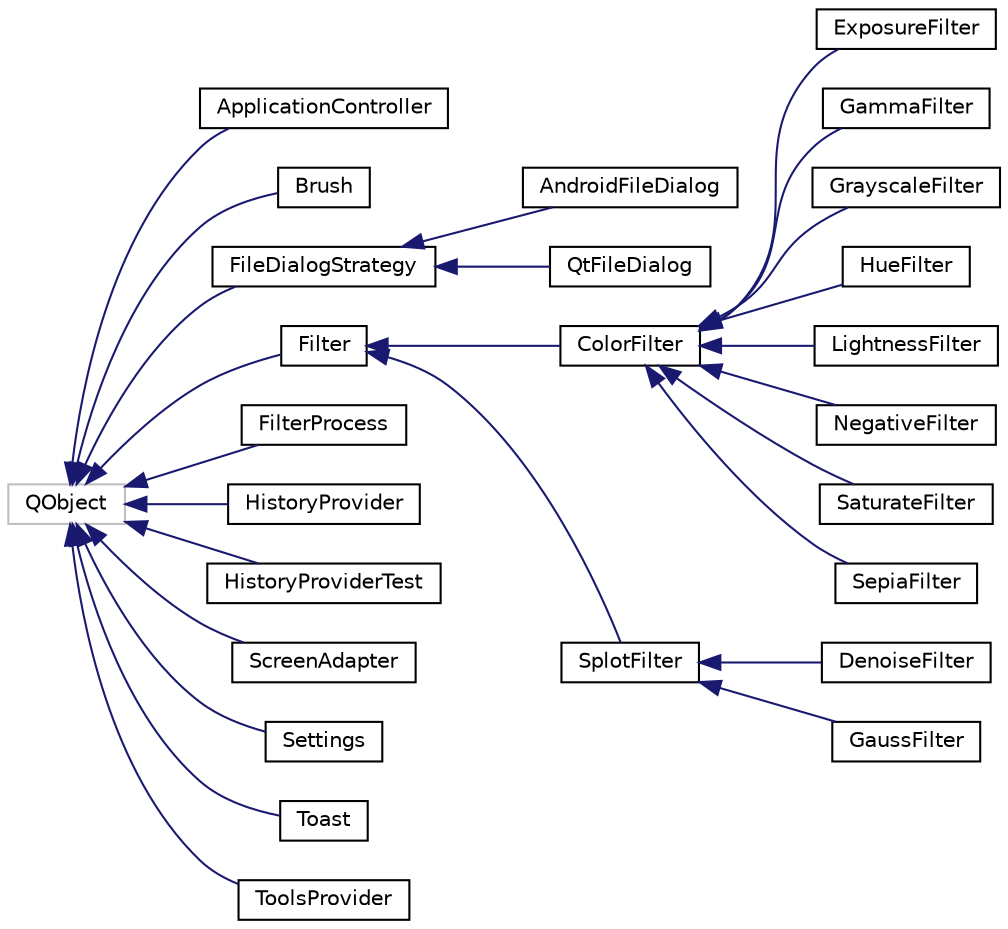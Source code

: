 digraph "Graphical Class Hierarchy"
{
  edge [fontname="Helvetica",fontsize="10",labelfontname="Helvetica",labelfontsize="10"];
  node [fontname="Helvetica",fontsize="10",shape=record];
  rankdir="LR";
  Node1 [label="QObject",height=0.2,width=0.4,color="grey75", fillcolor="white", style="filled"];
  Node1 -> Node2 [dir="back",color="midnightblue",fontsize="10",style="solid",fontname="Helvetica"];
  Node2 [label="ApplicationController",height=0.2,width=0.4,color="black", fillcolor="white", style="filled",URL="$class_application_controller.html"];
  Node1 -> Node3 [dir="back",color="midnightblue",fontsize="10",style="solid",fontname="Helvetica"];
  Node3 [label="Brush",height=0.2,width=0.4,color="black", fillcolor="white", style="filled",URL="$class_brush.html"];
  Node1 -> Node4 [dir="back",color="midnightblue",fontsize="10",style="solid",fontname="Helvetica"];
  Node4 [label="FileDialogStrategy",height=0.2,width=0.4,color="black", fillcolor="white", style="filled",URL="$class_file_dialog_strategy.html"];
  Node4 -> Node5 [dir="back",color="midnightblue",fontsize="10",style="solid",fontname="Helvetica"];
  Node5 [label="AndroidFileDialog",height=0.2,width=0.4,color="black", fillcolor="white", style="filled",URL="$class_android_file_dialog.html"];
  Node4 -> Node6 [dir="back",color="midnightblue",fontsize="10",style="solid",fontname="Helvetica"];
  Node6 [label="QtFileDialog",height=0.2,width=0.4,color="black", fillcolor="white", style="filled",URL="$class_qt_file_dialog.html"];
  Node1 -> Node7 [dir="back",color="midnightblue",fontsize="10",style="solid",fontname="Helvetica"];
  Node7 [label="Filter",height=0.2,width=0.4,color="black", fillcolor="white", style="filled",URL="$class_filter.html"];
  Node7 -> Node8 [dir="back",color="midnightblue",fontsize="10",style="solid",fontname="Helvetica"];
  Node8 [label="ColorFilter",height=0.2,width=0.4,color="black", fillcolor="white", style="filled",URL="$class_color_filter.html"];
  Node8 -> Node9 [dir="back",color="midnightblue",fontsize="10",style="solid",fontname="Helvetica"];
  Node9 [label="ExposureFilter",height=0.2,width=0.4,color="black", fillcolor="white", style="filled",URL="$class_exposure_filter.html"];
  Node8 -> Node10 [dir="back",color="midnightblue",fontsize="10",style="solid",fontname="Helvetica"];
  Node10 [label="GammaFilter",height=0.2,width=0.4,color="black", fillcolor="white", style="filled",URL="$class_gamma_filter.html"];
  Node8 -> Node11 [dir="back",color="midnightblue",fontsize="10",style="solid",fontname="Helvetica"];
  Node11 [label="GrayscaleFilter",height=0.2,width=0.4,color="black", fillcolor="white", style="filled",URL="$class_grayscale_filter.html"];
  Node8 -> Node12 [dir="back",color="midnightblue",fontsize="10",style="solid",fontname="Helvetica"];
  Node12 [label="HueFilter",height=0.2,width=0.4,color="black", fillcolor="white", style="filled",URL="$class_hue_filter.html"];
  Node8 -> Node13 [dir="back",color="midnightblue",fontsize="10",style="solid",fontname="Helvetica"];
  Node13 [label="LightnessFilter",height=0.2,width=0.4,color="black", fillcolor="white", style="filled",URL="$class_lightness_filter.html"];
  Node8 -> Node14 [dir="back",color="midnightblue",fontsize="10",style="solid",fontname="Helvetica"];
  Node14 [label="NegativeFilter",height=0.2,width=0.4,color="black", fillcolor="white", style="filled",URL="$class_negative_filter.html"];
  Node8 -> Node15 [dir="back",color="midnightblue",fontsize="10",style="solid",fontname="Helvetica"];
  Node15 [label="SaturateFilter",height=0.2,width=0.4,color="black", fillcolor="white", style="filled",URL="$class_saturate_filter.html"];
  Node8 -> Node16 [dir="back",color="midnightblue",fontsize="10",style="solid",fontname="Helvetica"];
  Node16 [label="SepiaFilter",height=0.2,width=0.4,color="black", fillcolor="white", style="filled",URL="$class_sepia_filter.html"];
  Node7 -> Node17 [dir="back",color="midnightblue",fontsize="10",style="solid",fontname="Helvetica"];
  Node17 [label="SplotFilter",height=0.2,width=0.4,color="black", fillcolor="white", style="filled",URL="$class_splot_filter.html"];
  Node17 -> Node18 [dir="back",color="midnightblue",fontsize="10",style="solid",fontname="Helvetica"];
  Node18 [label="DenoiseFilter",height=0.2,width=0.4,color="black", fillcolor="white", style="filled",URL="$class_denoise_filter.html"];
  Node17 -> Node19 [dir="back",color="midnightblue",fontsize="10",style="solid",fontname="Helvetica"];
  Node19 [label="GaussFilter",height=0.2,width=0.4,color="black", fillcolor="white", style="filled",URL="$class_gauss_filter.html"];
  Node1 -> Node20 [dir="back",color="midnightblue",fontsize="10",style="solid",fontname="Helvetica"];
  Node20 [label="FilterProcess",height=0.2,width=0.4,color="black", fillcolor="white", style="filled",URL="$class_filter_process.html"];
  Node1 -> Node21 [dir="back",color="midnightblue",fontsize="10",style="solid",fontname="Helvetica"];
  Node21 [label="HistoryProvider",height=0.2,width=0.4,color="black", fillcolor="white", style="filled",URL="$class_history_provider.html"];
  Node1 -> Node22 [dir="back",color="midnightblue",fontsize="10",style="solid",fontname="Helvetica"];
  Node22 [label="HistoryProviderTest",height=0.2,width=0.4,color="black", fillcolor="white", style="filled",URL="$class_history_provider_test.html"];
  Node1 -> Node23 [dir="back",color="midnightblue",fontsize="10",style="solid",fontname="Helvetica"];
  Node23 [label="ScreenAdapter",height=0.2,width=0.4,color="black", fillcolor="white", style="filled",URL="$class_screen_adapter.html"];
  Node1 -> Node24 [dir="back",color="midnightblue",fontsize="10",style="solid",fontname="Helvetica"];
  Node24 [label="Settings",height=0.2,width=0.4,color="black", fillcolor="white", style="filled",URL="$class_settings.html"];
  Node1 -> Node25 [dir="back",color="midnightblue",fontsize="10",style="solid",fontname="Helvetica"];
  Node25 [label="Toast",height=0.2,width=0.4,color="black", fillcolor="white", style="filled",URL="$class_toast.html"];
  Node1 -> Node26 [dir="back",color="midnightblue",fontsize="10",style="solid",fontname="Helvetica"];
  Node26 [label="ToolsProvider",height=0.2,width=0.4,color="black", fillcolor="white", style="filled",URL="$class_tools_provider.html"];
}

